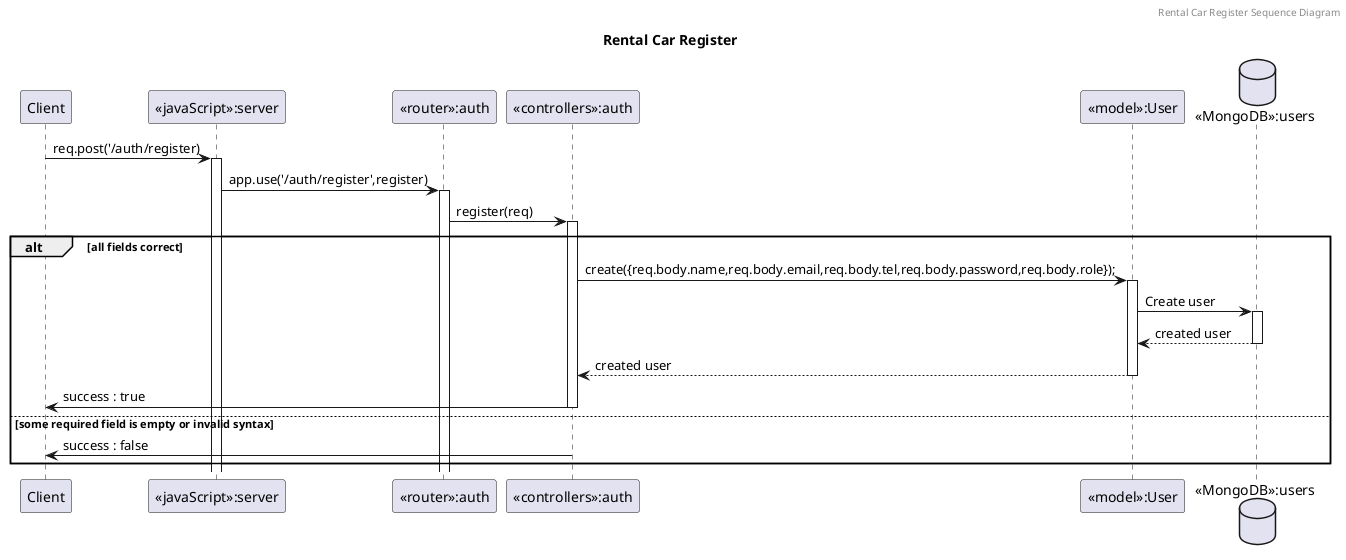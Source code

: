 @startuml Rental Car Register

header Rental Car Register Sequence Diagram
title "Rental Car Register"

participant "Client" as client
participant "<<javaScript>>:server" as server
participant "<<router>>:auth" as routerUsers
participant "<<controllers>>:auth" as controllersUsers
participant "<<model>>:User" as modelUser
database "<<MongoDB>>:users" as UsersDatabase

client->server ++:req.post('/auth/register)
server->routerUsers ++:app.use('/auth/register',register)
routerUsers -> controllersUsers ++: register(req)

alt all fields correct
    controllersUsers-> modelUser ++: create({req.body.name,req.body.email,req.body.tel,req.body.password,req.body.role});
    modelUser ->UsersDatabase ++: Create user
    UsersDatabase --> modelUser --: created user
    controllersUsers <-- modelUser --:created user
    controllersUsers->client --:success : true
else some required field is empty or invalid syntax
    controllersUsers -> client --:success : false
end

@enduml
